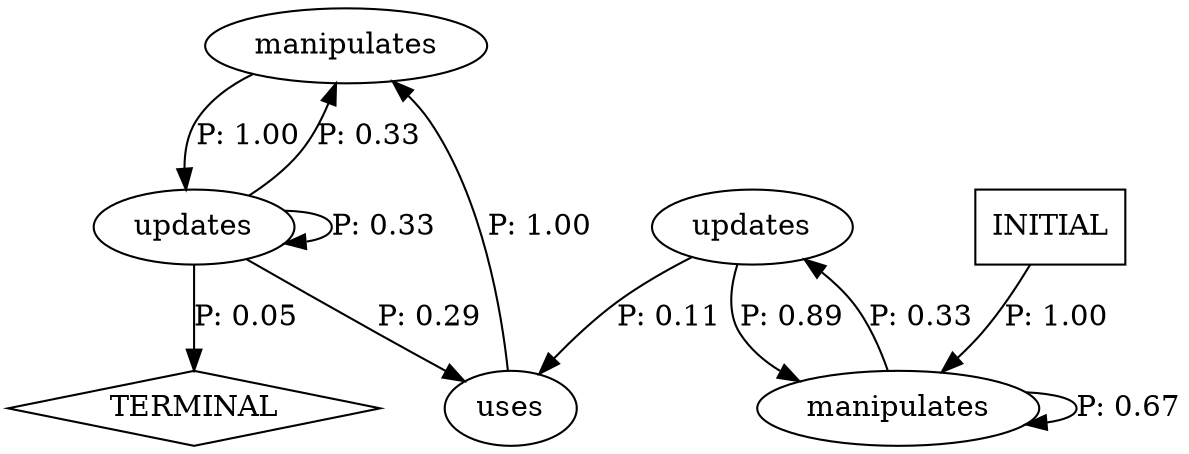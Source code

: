 digraph G {
  0 [label="manipulates"];
  1 [label="manipulates"];
  2 [label="updates"];
  3 [label="updates"];
  4 [label="uses"];
  5 [label="TERMINAL",shape=diamond];
  6 [label="INITIAL",shape=box];
0->3 [label="P: 1.00"];
1->1 [label="P: 0.67"];
1->2 [label="P: 0.33"];
2->1 [label="P: 0.89"];
2->4 [label="P: 0.11"];
3->0 [label="P: 0.33"];
3->3 [label="P: 0.33"];
3->4 [label="P: 0.29"];
3->5 [label="P: 0.05"];
4->0 [label="P: 1.00"];
6->1 [label="P: 1.00"];
}
